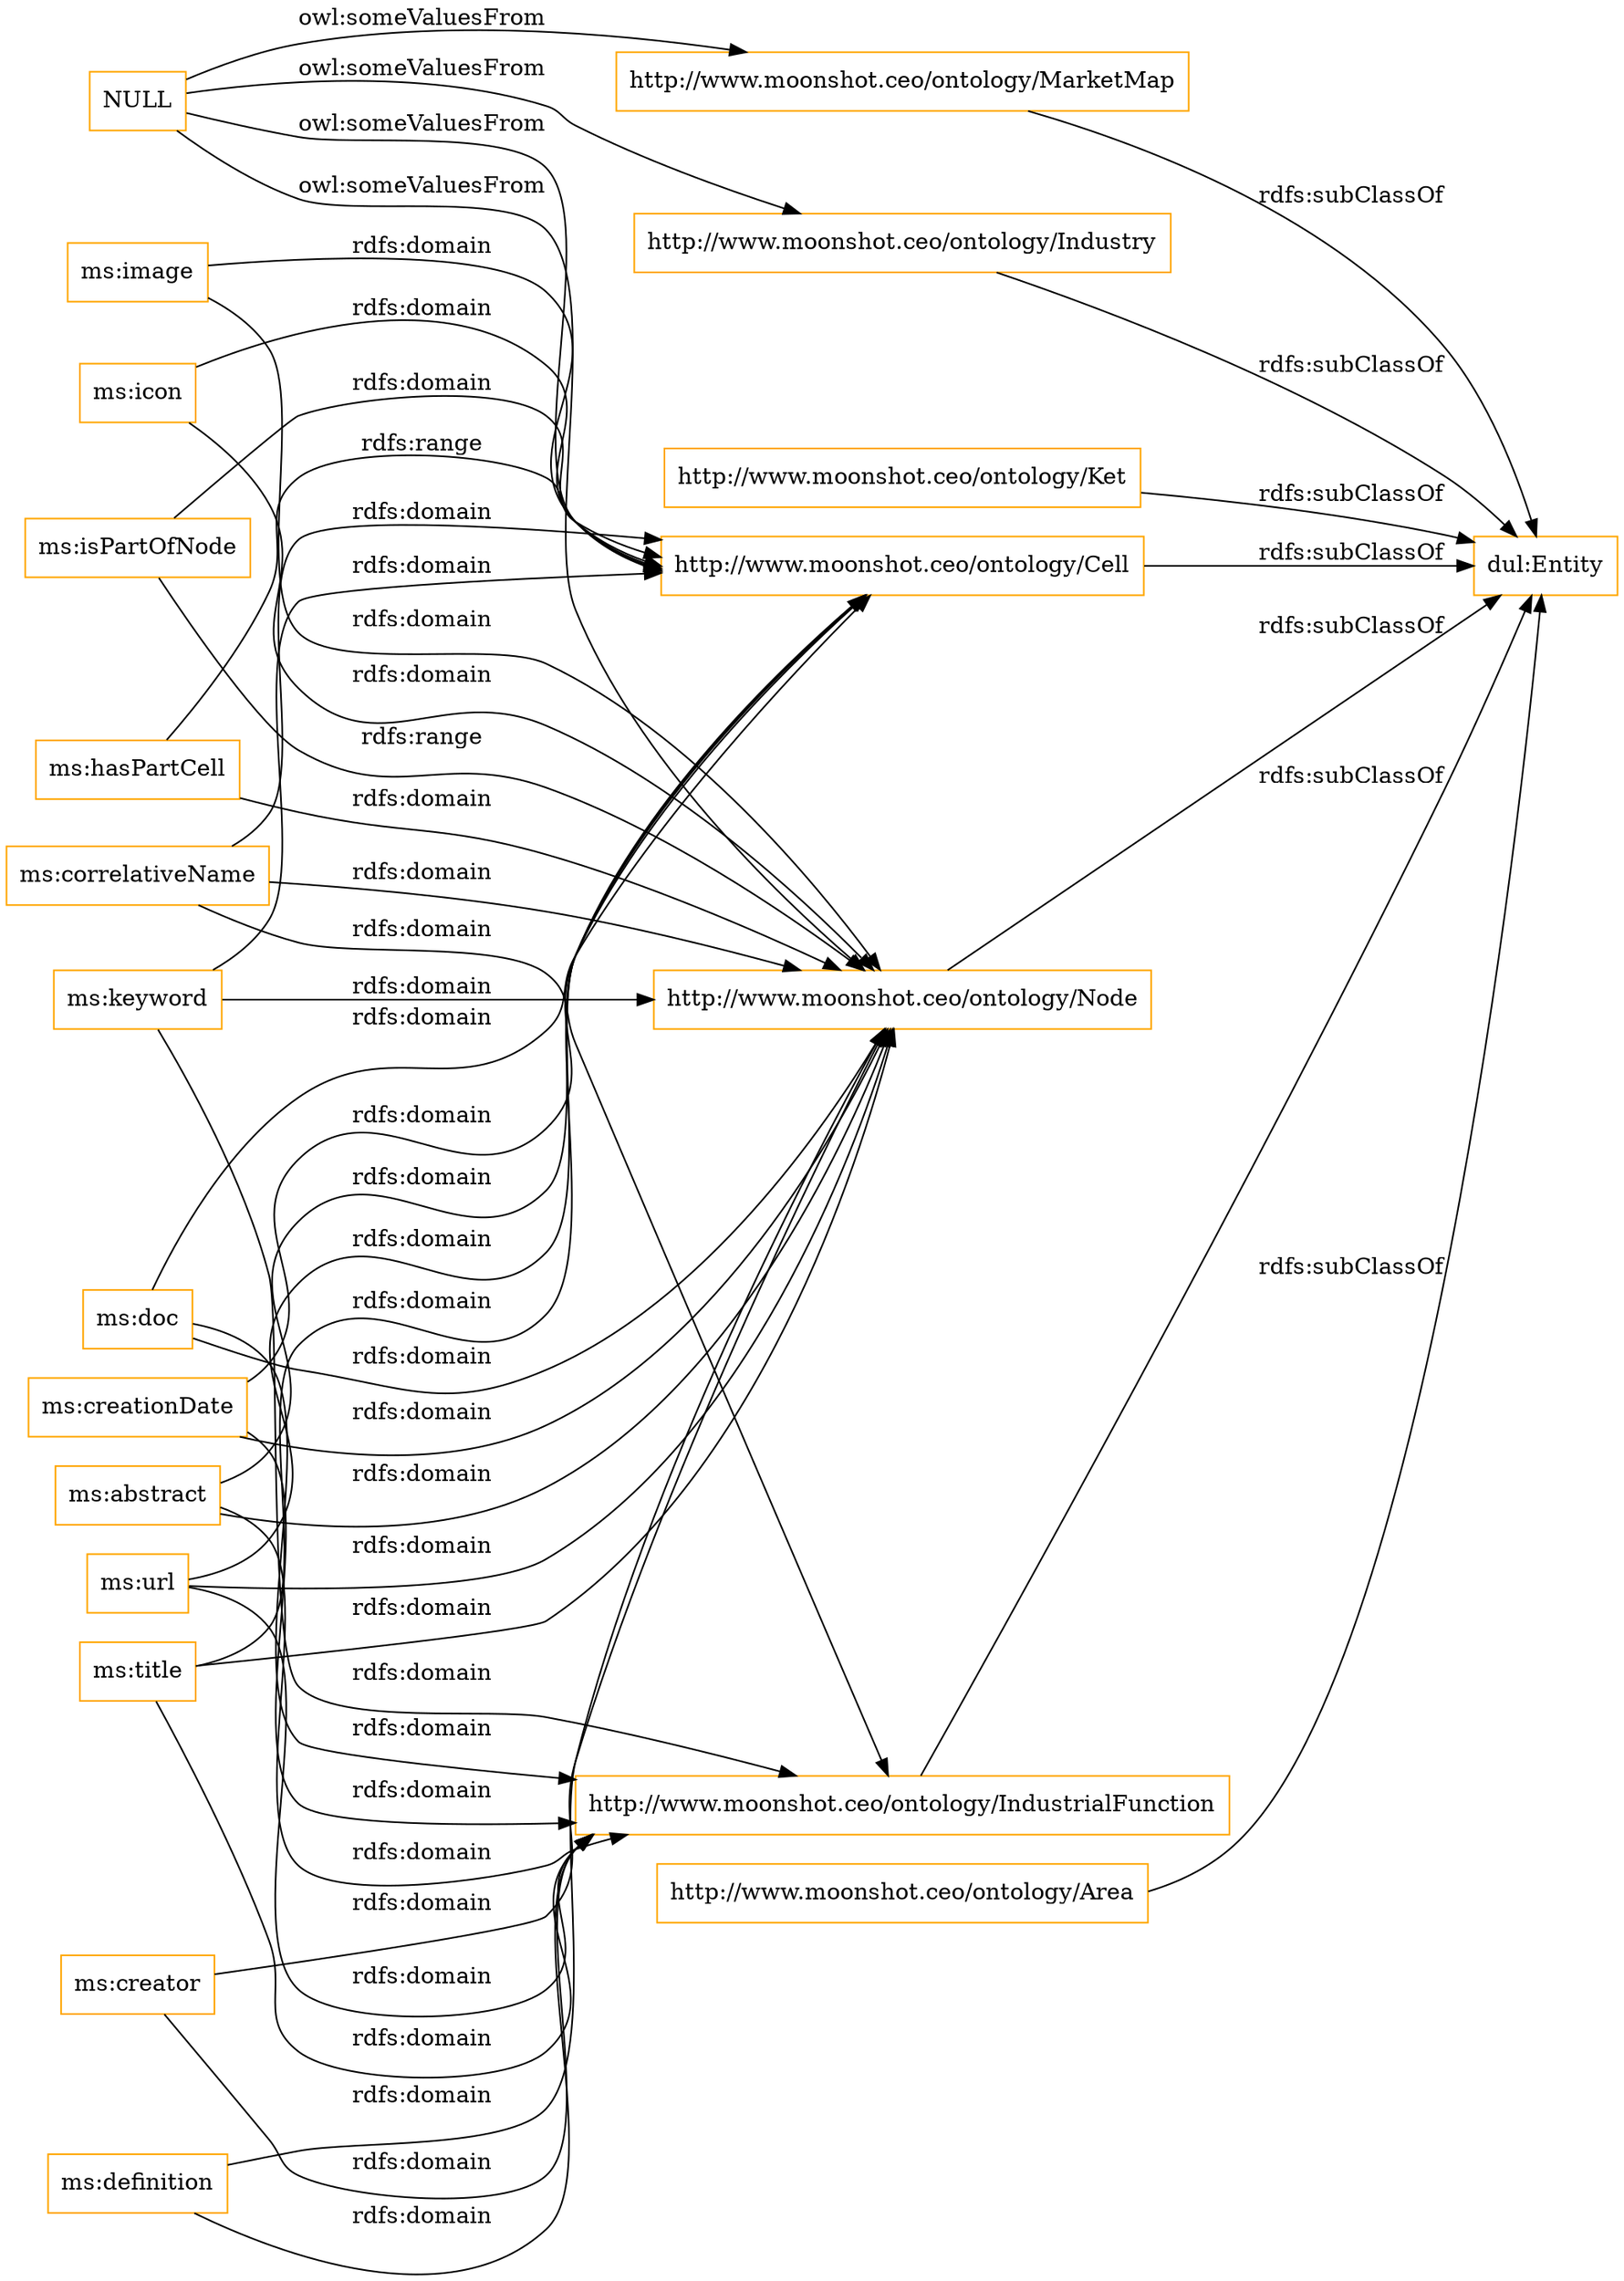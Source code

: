 digraph ar2dtool_diagram { 
rankdir=LR;
size="1501"
node [shape = rectangle, color="orange"]; "http://www.moonshot.ceo/ontology/Node" "http://www.moonshot.ceo/ontology/MarketMap" "http://www.moonshot.ceo/ontology/Ket" "http://www.moonshot.ceo/ontology/Industry" "http://www.moonshot.ceo/ontology/IndustrialFunction" "http://www.moonshot.ceo/ontology/Cell" "http://www.moonshot.ceo/ontology/Area" "dul:Entity" ; /*classes style*/
	"ms:creator" -> "http://www.moonshot.ceo/ontology/IndustrialFunction" [ label = "rdfs:domain" ];
	"ms:creator" -> "http://www.moonshot.ceo/ontology/Node" [ label = "rdfs:domain" ];
	"NULL" -> "http://www.moonshot.ceo/ontology/Industry" [ label = "owl:someValuesFrom" ];
	"NULL" -> "http://www.moonshot.ceo/ontology/Node" [ label = "owl:someValuesFrom" ];
	"NULL" -> "http://www.moonshot.ceo/ontology/MarketMap" [ label = "owl:someValuesFrom" ];
	"NULL" -> "http://www.moonshot.ceo/ontology/Cell" [ label = "owl:someValuesFrom" ];
	"http://www.moonshot.ceo/ontology/Area" -> "dul:Entity" [ label = "rdfs:subClassOf" ];
	"ms:url" -> "http://www.moonshot.ceo/ontology/Cell" [ label = "rdfs:domain" ];
	"ms:url" -> "http://www.moonshot.ceo/ontology/IndustrialFunction" [ label = "rdfs:domain" ];
	"ms:url" -> "http://www.moonshot.ceo/ontology/Node" [ label = "rdfs:domain" ];
	"ms:image" -> "http://www.moonshot.ceo/ontology/Cell" [ label = "rdfs:domain" ];
	"ms:image" -> "http://www.moonshot.ceo/ontology/Node" [ label = "rdfs:domain" ];
	"ms:icon" -> "http://www.moonshot.ceo/ontology/Cell" [ label = "rdfs:domain" ];
	"ms:icon" -> "http://www.moonshot.ceo/ontology/Node" [ label = "rdfs:domain" ];
	"ms:doc" -> "http://www.moonshot.ceo/ontology/Cell" [ label = "rdfs:domain" ];
	"ms:doc" -> "http://www.moonshot.ceo/ontology/IndustrialFunction" [ label = "rdfs:domain" ];
	"ms:doc" -> "http://www.moonshot.ceo/ontology/Node" [ label = "rdfs:domain" ];
	"ms:keyword" -> "http://www.moonshot.ceo/ontology/Cell" [ label = "rdfs:domain" ];
	"ms:keyword" -> "http://www.moonshot.ceo/ontology/IndustrialFunction" [ label = "rdfs:domain" ];
	"ms:keyword" -> "http://www.moonshot.ceo/ontology/Node" [ label = "rdfs:domain" ];
	"ms:creationDate" -> "http://www.moonshot.ceo/ontology/Cell" [ label = "rdfs:domain" ];
	"ms:creationDate" -> "http://www.moonshot.ceo/ontology/IndustrialFunction" [ label = "rdfs:domain" ];
	"ms:creationDate" -> "http://www.moonshot.ceo/ontology/Node" [ label = "rdfs:domain" ];
	"http://www.moonshot.ceo/ontology/MarketMap" -> "dul:Entity" [ label = "rdfs:subClassOf" ];
	"ms:isPartOfNode" -> "http://www.moonshot.ceo/ontology/Cell" [ label = "rdfs:domain" ];
	"ms:isPartOfNode" -> "http://www.moonshot.ceo/ontology/Node" [ label = "rdfs:range" ];
	"ms:correlativeName" -> "http://www.moonshot.ceo/ontology/Cell" [ label = "rdfs:domain" ];
	"ms:correlativeName" -> "http://www.moonshot.ceo/ontology/IndustrialFunction" [ label = "rdfs:domain" ];
	"ms:correlativeName" -> "http://www.moonshot.ceo/ontology/Node" [ label = "rdfs:domain" ];
	"http://www.moonshot.ceo/ontology/Industry" -> "dul:Entity" [ label = "rdfs:subClassOf" ];
	"http://www.moonshot.ceo/ontology/Node" -> "dul:Entity" [ label = "rdfs:subClassOf" ];
	"ms:title" -> "http://www.moonshot.ceo/ontology/Cell" [ label = "rdfs:domain" ];
	"ms:title" -> "http://www.moonshot.ceo/ontology/IndustrialFunction" [ label = "rdfs:domain" ];
	"ms:title" -> "http://www.moonshot.ceo/ontology/Node" [ label = "rdfs:domain" ];
	"http://www.moonshot.ceo/ontology/IndustrialFunction" -> "dul:Entity" [ label = "rdfs:subClassOf" ];
	"ms:hasPartCell" -> "http://www.moonshot.ceo/ontology/Node" [ label = "rdfs:domain" ];
	"ms:hasPartCell" -> "http://www.moonshot.ceo/ontology/Cell" [ label = "rdfs:range" ];
	"http://www.moonshot.ceo/ontology/Cell" -> "dul:Entity" [ label = "rdfs:subClassOf" ];
	"ms:definition" -> "http://www.moonshot.ceo/ontology/IndustrialFunction" [ label = "rdfs:domain" ];
	"ms:definition" -> "http://www.moonshot.ceo/ontology/Node" [ label = "rdfs:domain" ];
	"http://www.moonshot.ceo/ontology/Ket" -> "dul:Entity" [ label = "rdfs:subClassOf" ];
	"ms:abstract" -> "http://www.moonshot.ceo/ontology/Cell" [ label = "rdfs:domain" ];
	"ms:abstract" -> "http://www.moonshot.ceo/ontology/IndustrialFunction" [ label = "rdfs:domain" ];
	"ms:abstract" -> "http://www.moonshot.ceo/ontology/Node" [ label = "rdfs:domain" ];

}
